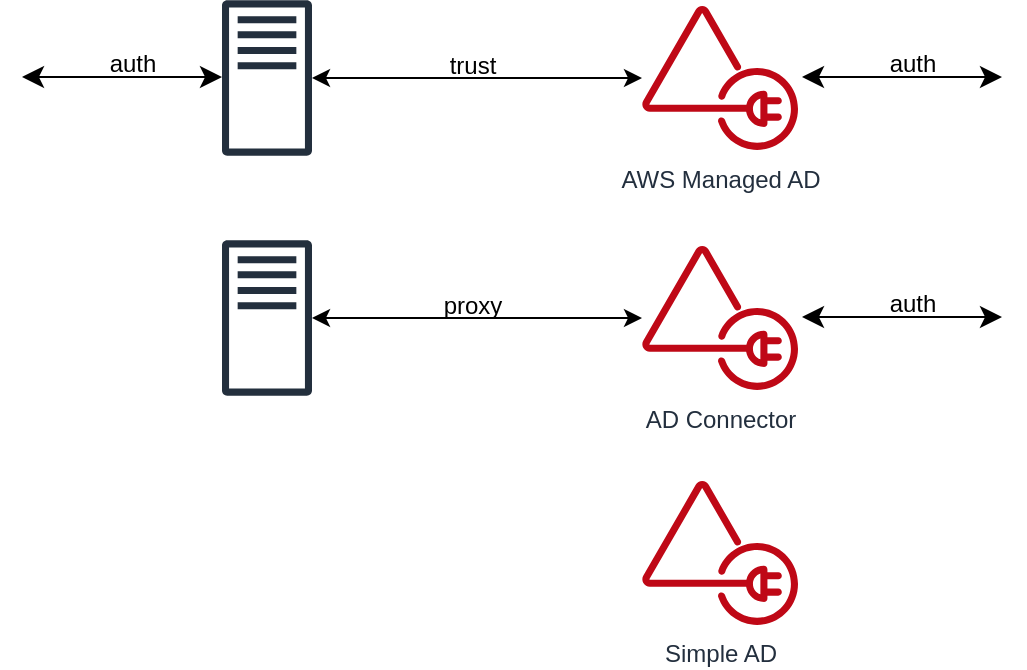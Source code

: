 <mxfile version="20.8.10" type="device"><diagram name="Page-1" id="MrPx6simTw7nMhc1-APt"><mxGraphModel dx="778" dy="824" grid="1" gridSize="10" guides="1" tooltips="1" connect="1" arrows="1" fold="1" page="1" pageScale="1" pageWidth="850" pageHeight="1100" math="0" shadow="0"><root><mxCell id="0"/><mxCell id="1" parent="0"/><mxCell id="glu5d7UKlCDAGFVuB5Aq-3" style="edgeStyle=orthogonalEdgeStyle;rounded=0;orthogonalLoop=1;jettySize=auto;html=1;startArrow=classic;startFill=1;" edge="1" parent="1" source="glu5d7UKlCDAGFVuB5Aq-1" target="glu5d7UKlCDAGFVuB5Aq-2"><mxGeometry relative="1" as="geometry"/></mxCell><mxCell id="glu5d7UKlCDAGFVuB5Aq-1" value="" style="sketch=0;outlineConnect=0;fontColor=#232F3E;gradientColor=none;fillColor=#232F3D;strokeColor=none;dashed=0;verticalLabelPosition=bottom;verticalAlign=top;align=center;html=1;fontSize=12;fontStyle=0;aspect=fixed;pointerEvents=1;shape=mxgraph.aws4.traditional_server;" vertex="1" parent="1"><mxGeometry x="370" y="300" width="45" height="78" as="geometry"/></mxCell><mxCell id="glu5d7UKlCDAGFVuB5Aq-2" value="AWS Managed AD" style="sketch=0;outlineConnect=0;fontColor=#232F3E;gradientColor=none;fillColor=#BF0816;strokeColor=none;dashed=0;verticalLabelPosition=bottom;verticalAlign=top;align=center;html=1;fontSize=12;fontStyle=0;aspect=fixed;pointerEvents=1;shape=mxgraph.aws4.ad_connector;" vertex="1" parent="1"><mxGeometry x="580" y="302.5" width="78" height="73" as="geometry"/></mxCell><mxCell id="glu5d7UKlCDAGFVuB5Aq-5" value="trust" style="text;html=1;align=center;verticalAlign=middle;resizable=0;points=[];autosize=1;strokeColor=none;fillColor=none;" vertex="1" parent="1"><mxGeometry x="470" y="318" width="50" height="30" as="geometry"/></mxCell><mxCell id="glu5d7UKlCDAGFVuB5Aq-6" value="" style="edgeStyle=none;orthogonalLoop=1;jettySize=auto;html=1;endArrow=classic;startArrow=classic;endSize=8;startSize=8;rounded=0;" edge="1" parent="1"><mxGeometry width="100" relative="1" as="geometry"><mxPoint x="270" y="338.5" as="sourcePoint"/><mxPoint x="370" y="338.5" as="targetPoint"/><Array as="points"/></mxGeometry></mxCell><mxCell id="glu5d7UKlCDAGFVuB5Aq-8" value="auth" style="text;html=1;align=center;verticalAlign=middle;resizable=0;points=[];autosize=1;strokeColor=none;fillColor=none;" vertex="1" parent="1"><mxGeometry x="300" y="317" width="50" height="30" as="geometry"/></mxCell><mxCell id="glu5d7UKlCDAGFVuB5Aq-10" value="" style="edgeStyle=none;orthogonalLoop=1;jettySize=auto;html=1;endArrow=classic;startArrow=classic;endSize=8;startSize=8;rounded=0;" edge="1" parent="1"><mxGeometry width="100" relative="1" as="geometry"><mxPoint x="660" y="338.5" as="sourcePoint"/><mxPoint x="760" y="338.5" as="targetPoint"/><Array as="points"/></mxGeometry></mxCell><mxCell id="glu5d7UKlCDAGFVuB5Aq-11" value="auth" style="text;html=1;align=center;verticalAlign=middle;resizable=0;points=[];autosize=1;strokeColor=none;fillColor=none;" vertex="1" parent="1"><mxGeometry x="690" y="317" width="50" height="30" as="geometry"/></mxCell><mxCell id="glu5d7UKlCDAGFVuB5Aq-12" style="edgeStyle=orthogonalEdgeStyle;rounded=0;orthogonalLoop=1;jettySize=auto;html=1;startArrow=classic;startFill=1;" edge="1" parent="1" source="glu5d7UKlCDAGFVuB5Aq-13" target="glu5d7UKlCDAGFVuB5Aq-14"><mxGeometry relative="1" as="geometry"/></mxCell><mxCell id="glu5d7UKlCDAGFVuB5Aq-13" value="" style="sketch=0;outlineConnect=0;fontColor=#232F3E;gradientColor=none;fillColor=#232F3D;strokeColor=none;dashed=0;verticalLabelPosition=bottom;verticalAlign=top;align=center;html=1;fontSize=12;fontStyle=0;aspect=fixed;pointerEvents=1;shape=mxgraph.aws4.traditional_server;" vertex="1" parent="1"><mxGeometry x="370" y="420" width="45" height="78" as="geometry"/></mxCell><mxCell id="glu5d7UKlCDAGFVuB5Aq-14" value="AD Connector" style="sketch=0;outlineConnect=0;fontColor=#232F3E;gradientColor=none;fillColor=#BF0816;strokeColor=none;dashed=0;verticalLabelPosition=bottom;verticalAlign=top;align=center;html=1;fontSize=12;fontStyle=0;aspect=fixed;pointerEvents=1;shape=mxgraph.aws4.ad_connector;" vertex="1" parent="1"><mxGeometry x="580" y="422.5" width="78" height="73" as="geometry"/></mxCell><mxCell id="glu5d7UKlCDAGFVuB5Aq-15" value="proxy" style="text;html=1;align=center;verticalAlign=middle;resizable=0;points=[];autosize=1;strokeColor=none;fillColor=none;" vertex="1" parent="1"><mxGeometry x="470" y="438" width="50" height="30" as="geometry"/></mxCell><mxCell id="glu5d7UKlCDAGFVuB5Aq-18" value="" style="edgeStyle=none;orthogonalLoop=1;jettySize=auto;html=1;endArrow=classic;startArrow=classic;endSize=8;startSize=8;rounded=0;" edge="1" parent="1"><mxGeometry width="100" relative="1" as="geometry"><mxPoint x="660" y="458.5" as="sourcePoint"/><mxPoint x="760" y="458.5" as="targetPoint"/><Array as="points"/></mxGeometry></mxCell><mxCell id="glu5d7UKlCDAGFVuB5Aq-19" value="auth" style="text;html=1;align=center;verticalAlign=middle;resizable=0;points=[];autosize=1;strokeColor=none;fillColor=none;" vertex="1" parent="1"><mxGeometry x="690" y="437" width="50" height="30" as="geometry"/></mxCell><mxCell id="glu5d7UKlCDAGFVuB5Aq-20" value="Simple AD" style="sketch=0;outlineConnect=0;fontColor=#232F3E;gradientColor=none;fillColor=#BF0816;strokeColor=none;dashed=0;verticalLabelPosition=bottom;verticalAlign=top;align=center;html=1;fontSize=12;fontStyle=0;aspect=fixed;pointerEvents=1;shape=mxgraph.aws4.ad_connector;" vertex="1" parent="1"><mxGeometry x="580" y="540" width="78" height="73" as="geometry"/></mxCell></root></mxGraphModel></diagram></mxfile>